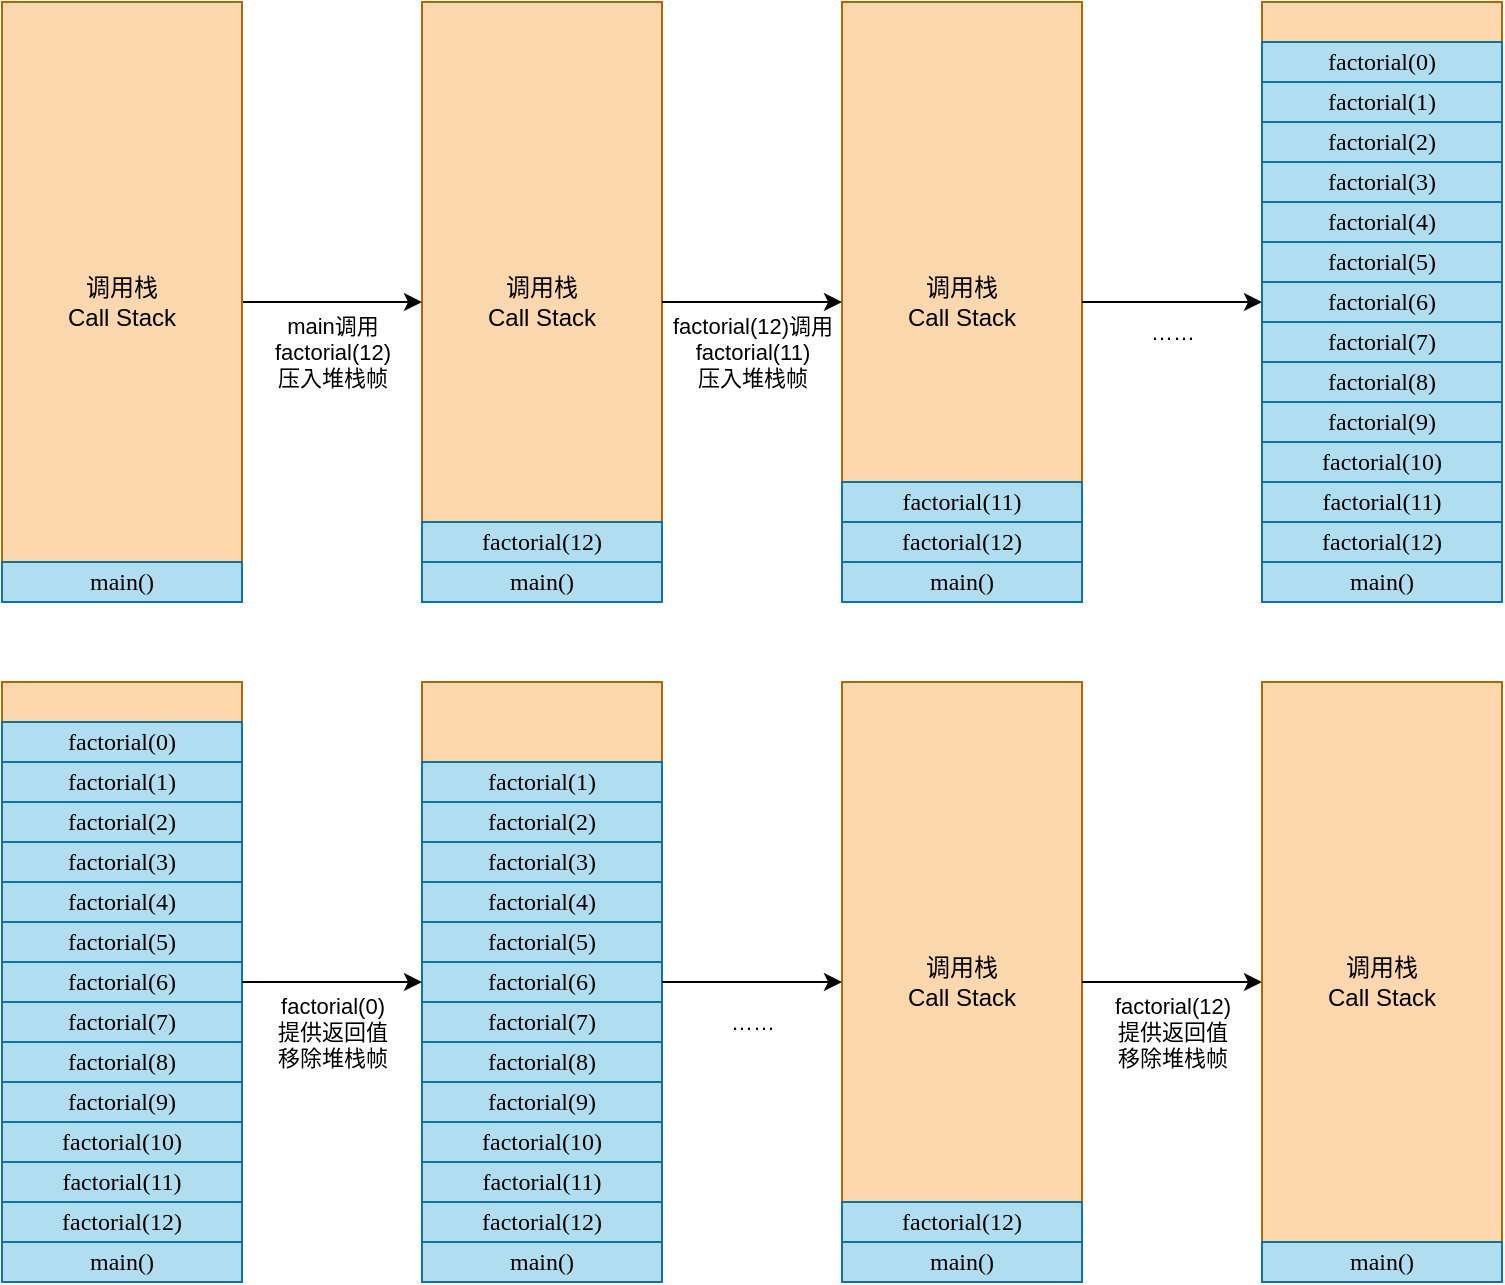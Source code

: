 <mxfile version="22.1.16" type="device">
  <diagram name="Page-1" id="gUvG4r4jfSp6b_kdzFB5">
    <mxGraphModel dx="752" dy="516" grid="1" gridSize="10" guides="1" tooltips="1" connect="1" arrows="1" fold="1" page="1" pageScale="1" pageWidth="850" pageHeight="1100" math="0" shadow="0">
      <root>
        <mxCell id="0" />
        <mxCell id="1" parent="0" />
        <mxCell id="ER6fGadgTy1CO4UheATH-53" value="调用栈&lt;br&gt;Call Stack" style="rounded=0;whiteSpace=wrap;html=1;fillColor=#fad7ac;strokeColor=#b46504;align=center;verticalAlign=middle;" parent="1" vertex="1">
          <mxGeometry x="470" y="360" width="120" height="300" as="geometry" />
        </mxCell>
        <mxCell id="ER6fGadgTy1CO4UheATH-52" value="调用栈&lt;br&gt;Call Stack" style="rounded=0;whiteSpace=wrap;html=1;fillColor=#fad7ac;strokeColor=#b46504;align=center;verticalAlign=middle;" parent="1" vertex="1">
          <mxGeometry x="260" y="360" width="120" height="300" as="geometry" />
        </mxCell>
        <mxCell id="ER6fGadgTy1CO4UheATH-40" value="&lt;font face=&quot;consolas&quot;&gt;main()&lt;/font&gt;" style="rounded=0;whiteSpace=wrap;html=1;fillColor=#b1ddf0;strokeColor=#10739e;" parent="1" vertex="1">
          <mxGeometry x="260" y="640" width="120" height="20" as="geometry" />
        </mxCell>
        <mxCell id="ER6fGadgTy1CO4UheATH-41" value="&lt;font face=&quot;consolas&quot;&gt;factorial(12)&lt;/font&gt;" style="rounded=0;whiteSpace=wrap;html=1;fillColor=#b1ddf0;strokeColor=#10739e;" parent="1" vertex="1">
          <mxGeometry x="260" y="620" width="120" height="20" as="geometry" />
        </mxCell>
        <mxCell id="ER6fGadgTy1CO4UheATH-45" value="" style="edgeStyle=orthogonalEdgeStyle;rounded=0;orthogonalLoop=1;jettySize=auto;html=1;" parent="1" source="ER6fGadgTy1CO4UheATH-43" target="ER6fGadgTy1CO4UheATH-52" edge="1">
          <mxGeometry relative="1" as="geometry">
            <mxPoint x="220" y="525" as="targetPoint" />
          </mxGeometry>
        </mxCell>
        <mxCell id="ER6fGadgTy1CO4UheATH-46" value="main调用&lt;br&gt;factorial(12)&lt;br&gt;压入堆栈帧" style="edgeLabel;html=1;align=center;verticalAlign=middle;resizable=0;points=[];" parent="ER6fGadgTy1CO4UheATH-45" vertex="1" connectable="0">
          <mxGeometry x="-0.014" relative="1" as="geometry">
            <mxPoint y="25" as="offset" />
          </mxGeometry>
        </mxCell>
        <mxCell id="ER6fGadgTy1CO4UheATH-43" value="调用栈&lt;br&gt;Call Stack" style="rounded=0;whiteSpace=wrap;html=1;fillColor=#fad7ac;strokeColor=#b46504;align=center;verticalAlign=middle;" parent="1" vertex="1">
          <mxGeometry x="50" y="360" width="120" height="300" as="geometry" />
        </mxCell>
        <mxCell id="ER6fGadgTy1CO4UheATH-44" value="&lt;font face=&quot;consolas&quot;&gt;main()&lt;/font&gt;" style="rounded=0;whiteSpace=wrap;html=1;fillColor=#b1ddf0;strokeColor=#10739e;" parent="1" vertex="1">
          <mxGeometry x="50" y="640" width="120" height="20" as="geometry" />
        </mxCell>
        <mxCell id="ER6fGadgTy1CO4UheATH-48" value="&lt;font face=&quot;consolas&quot;&gt;main()&lt;/font&gt;" style="rounded=0;whiteSpace=wrap;html=1;fillColor=#b1ddf0;strokeColor=#10739e;" parent="1" vertex="1">
          <mxGeometry x="470" y="640" width="120" height="20" as="geometry" />
        </mxCell>
        <mxCell id="ER6fGadgTy1CO4UheATH-49" value="&lt;font face=&quot;consolas&quot;&gt;factorial(12)&lt;/font&gt;" style="rounded=0;whiteSpace=wrap;html=1;fillColor=#b1ddf0;strokeColor=#10739e;" parent="1" vertex="1">
          <mxGeometry x="470" y="620" width="120" height="20" as="geometry" />
        </mxCell>
        <mxCell id="ER6fGadgTy1CO4UheATH-50" value="" style="edgeStyle=orthogonalEdgeStyle;rounded=0;orthogonalLoop=1;jettySize=auto;html=1;entryX=0;entryY=0.5;entryDx=0;entryDy=0;exitX=1;exitY=0.5;exitDx=0;exitDy=0;" parent="1" source="ER6fGadgTy1CO4UheATH-52" target="ER6fGadgTy1CO4UheATH-53" edge="1">
          <mxGeometry relative="1" as="geometry">
            <mxPoint x="380" y="525" as="sourcePoint" />
            <mxPoint x="460" y="525" as="targetPoint" />
          </mxGeometry>
        </mxCell>
        <mxCell id="ER6fGadgTy1CO4UheATH-51" value="factorial(12)调用&lt;br&gt;factorial(11)&lt;br&gt;压入堆栈帧" style="edgeLabel;html=1;align=center;verticalAlign=middle;resizable=0;points=[];" parent="ER6fGadgTy1CO4UheATH-50" vertex="1" connectable="0">
          <mxGeometry x="-0.014" relative="1" as="geometry">
            <mxPoint y="25" as="offset" />
          </mxGeometry>
        </mxCell>
        <mxCell id="ER6fGadgTy1CO4UheATH-54" value="&lt;font face=&quot;consolas&quot;&gt;factorial(11)&lt;/font&gt;" style="rounded=0;whiteSpace=wrap;html=1;fillColor=#b1ddf0;strokeColor=#10739e;" parent="1" vertex="1">
          <mxGeometry x="470" y="600" width="120" height="20" as="geometry" />
        </mxCell>
        <mxCell id="ER6fGadgTy1CO4UheATH-61" value="" style="edgeStyle=orthogonalEdgeStyle;rounded=0;orthogonalLoop=1;jettySize=auto;html=1;" parent="1" source="ER6fGadgTy1CO4UheATH-53" target="ER6fGadgTy1CO4UheATH-131" edge="1">
          <mxGeometry relative="1" as="geometry">
            <mxPoint x="630" y="525" as="sourcePoint" />
            <mxPoint x="680" y="510" as="targetPoint" />
          </mxGeometry>
        </mxCell>
        <mxCell id="ER6fGadgTy1CO4UheATH-62" value="……" style="edgeLabel;html=1;align=center;verticalAlign=middle;resizable=0;points=[];" parent="ER6fGadgTy1CO4UheATH-61" vertex="1" connectable="0">
          <mxGeometry x="-0.014" relative="1" as="geometry">
            <mxPoint y="15" as="offset" />
          </mxGeometry>
        </mxCell>
        <mxCell id="ER6fGadgTy1CO4UheATH-75" value="调用栈&lt;br&gt;Call Stack" style="rounded=0;whiteSpace=wrap;html=1;fillColor=#fad7ac;strokeColor=#b46504;align=center;verticalAlign=middle;" parent="1" vertex="1">
          <mxGeometry x="50" y="700" width="120" height="300" as="geometry" />
        </mxCell>
        <mxCell id="ER6fGadgTy1CO4UheATH-76" value="&lt;font face=&quot;consolas&quot;&gt;main()&lt;/font&gt;" style="rounded=0;whiteSpace=wrap;html=1;fillColor=#b1ddf0;strokeColor=#10739e;" parent="1" vertex="1">
          <mxGeometry x="50" y="980" width="120" height="20" as="geometry" />
        </mxCell>
        <mxCell id="ER6fGadgTy1CO4UheATH-77" value="&lt;font face=&quot;consolas&quot;&gt;factorial(12)&lt;/font&gt;" style="rounded=0;whiteSpace=wrap;html=1;fillColor=#b1ddf0;strokeColor=#10739e;" parent="1" vertex="1">
          <mxGeometry x="50" y="960" width="120" height="20" as="geometry" />
        </mxCell>
        <mxCell id="ER6fGadgTy1CO4UheATH-78" value="&lt;font face=&quot;consolas&quot;&gt;factorial(11)&lt;/font&gt;" style="rounded=0;whiteSpace=wrap;html=1;fillColor=#b1ddf0;strokeColor=#10739e;" parent="1" vertex="1">
          <mxGeometry x="50" y="940" width="120" height="20" as="geometry" />
        </mxCell>
        <mxCell id="ER6fGadgTy1CO4UheATH-79" value="&lt;font face=&quot;consolas&quot;&gt;factorial(10)&lt;/font&gt;" style="rounded=0;whiteSpace=wrap;html=1;fillColor=#b1ddf0;strokeColor=#10739e;" parent="1" vertex="1">
          <mxGeometry x="50" y="920" width="120" height="20" as="geometry" />
        </mxCell>
        <mxCell id="ER6fGadgTy1CO4UheATH-80" value="&lt;font face=&quot;consolas&quot;&gt;factorial(9)&lt;/font&gt;" style="rounded=0;whiteSpace=wrap;html=1;fillColor=#b1ddf0;strokeColor=#10739e;" parent="1" vertex="1">
          <mxGeometry x="50" y="900" width="120" height="20" as="geometry" />
        </mxCell>
        <mxCell id="ER6fGadgTy1CO4UheATH-81" value="&lt;font face=&quot;consolas&quot;&gt;factorial(8)&lt;/font&gt;" style="rounded=0;whiteSpace=wrap;html=1;fillColor=#b1ddf0;strokeColor=#10739e;" parent="1" vertex="1">
          <mxGeometry x="50" y="880" width="120" height="20" as="geometry" />
        </mxCell>
        <mxCell id="ER6fGadgTy1CO4UheATH-82" value="&lt;font face=&quot;consolas&quot;&gt;factorial(7)&lt;/font&gt;" style="rounded=0;whiteSpace=wrap;html=1;fillColor=#b1ddf0;strokeColor=#10739e;" parent="1" vertex="1">
          <mxGeometry x="50" y="860" width="120" height="20" as="geometry" />
        </mxCell>
        <mxCell id="ER6fGadgTy1CO4UheATH-83" value="&lt;font face=&quot;consolas&quot;&gt;factorial(6)&lt;/font&gt;" style="rounded=0;whiteSpace=wrap;html=1;fillColor=#b1ddf0;strokeColor=#10739e;" parent="1" vertex="1">
          <mxGeometry x="50" y="840" width="120" height="20" as="geometry" />
        </mxCell>
        <mxCell id="ER6fGadgTy1CO4UheATH-84" value="&lt;font face=&quot;consolas&quot;&gt;factorial(5)&lt;/font&gt;" style="rounded=0;whiteSpace=wrap;html=1;fillColor=#b1ddf0;strokeColor=#10739e;" parent="1" vertex="1">
          <mxGeometry x="50" y="820" width="120" height="20" as="geometry" />
        </mxCell>
        <mxCell id="ER6fGadgTy1CO4UheATH-85" value="&lt;font face=&quot;consolas&quot;&gt;factorial(4)&lt;/font&gt;" style="rounded=0;whiteSpace=wrap;html=1;fillColor=#b1ddf0;strokeColor=#10739e;" parent="1" vertex="1">
          <mxGeometry x="50" y="800" width="120" height="20" as="geometry" />
        </mxCell>
        <mxCell id="ER6fGadgTy1CO4UheATH-86" value="&lt;font face=&quot;consolas&quot;&gt;factorial(3)&lt;/font&gt;" style="rounded=0;whiteSpace=wrap;html=1;fillColor=#b1ddf0;strokeColor=#10739e;" parent="1" vertex="1">
          <mxGeometry x="50" y="780" width="120" height="20" as="geometry" />
        </mxCell>
        <mxCell id="ER6fGadgTy1CO4UheATH-87" value="&lt;font face=&quot;consolas&quot;&gt;factorial(2)&lt;/font&gt;" style="rounded=0;whiteSpace=wrap;html=1;fillColor=#b1ddf0;strokeColor=#10739e;" parent="1" vertex="1">
          <mxGeometry x="50" y="760" width="120" height="20" as="geometry" />
        </mxCell>
        <mxCell id="ER6fGadgTy1CO4UheATH-88" value="&lt;font face=&quot;consolas&quot;&gt;factorial(1)&lt;/font&gt;" style="rounded=0;whiteSpace=wrap;html=1;fillColor=#b1ddf0;strokeColor=#10739e;" parent="1" vertex="1">
          <mxGeometry x="50" y="740" width="120" height="20" as="geometry" />
        </mxCell>
        <mxCell id="ER6fGadgTy1CO4UheATH-89" value="&lt;font face=&quot;consolas&quot;&gt;factorial(0)&lt;/font&gt;" style="rounded=0;whiteSpace=wrap;html=1;fillColor=#b1ddf0;strokeColor=#10739e;" parent="1" vertex="1">
          <mxGeometry x="50" y="720" width="120" height="20" as="geometry" />
        </mxCell>
        <mxCell id="ER6fGadgTy1CO4UheATH-90" value="调用栈&lt;br&gt;Call Stack" style="rounded=0;whiteSpace=wrap;html=1;fillColor=#fad7ac;strokeColor=#b46504;align=center;verticalAlign=middle;" parent="1" vertex="1">
          <mxGeometry x="260" y="700" width="120" height="300" as="geometry" />
        </mxCell>
        <mxCell id="ER6fGadgTy1CO4UheATH-91" value="&lt;font face=&quot;consolas&quot;&gt;main()&lt;/font&gt;" style="rounded=0;whiteSpace=wrap;html=1;fillColor=#b1ddf0;strokeColor=#10739e;" parent="1" vertex="1">
          <mxGeometry x="260" y="980" width="120" height="20" as="geometry" />
        </mxCell>
        <mxCell id="ER6fGadgTy1CO4UheATH-92" value="&lt;font face=&quot;consolas&quot;&gt;factorial(12)&lt;/font&gt;" style="rounded=0;whiteSpace=wrap;html=1;fillColor=#b1ddf0;strokeColor=#10739e;" parent="1" vertex="1">
          <mxGeometry x="260" y="960" width="120" height="20" as="geometry" />
        </mxCell>
        <mxCell id="ER6fGadgTy1CO4UheATH-93" value="&lt;font face=&quot;consolas&quot;&gt;factorial(11)&lt;/font&gt;" style="rounded=0;whiteSpace=wrap;html=1;fillColor=#b1ddf0;strokeColor=#10739e;" parent="1" vertex="1">
          <mxGeometry x="260" y="940" width="120" height="20" as="geometry" />
        </mxCell>
        <mxCell id="ER6fGadgTy1CO4UheATH-94" value="&lt;font face=&quot;consolas&quot;&gt;factorial(10)&lt;/font&gt;" style="rounded=0;whiteSpace=wrap;html=1;fillColor=#b1ddf0;strokeColor=#10739e;" parent="1" vertex="1">
          <mxGeometry x="260" y="920" width="120" height="20" as="geometry" />
        </mxCell>
        <mxCell id="ER6fGadgTy1CO4UheATH-95" value="&lt;font face=&quot;consolas&quot;&gt;factorial(9)&lt;/font&gt;" style="rounded=0;whiteSpace=wrap;html=1;fillColor=#b1ddf0;strokeColor=#10739e;" parent="1" vertex="1">
          <mxGeometry x="260" y="900" width="120" height="20" as="geometry" />
        </mxCell>
        <mxCell id="ER6fGadgTy1CO4UheATH-96" value="&lt;font face=&quot;consolas&quot;&gt;factorial(8)&lt;/font&gt;" style="rounded=0;whiteSpace=wrap;html=1;fillColor=#b1ddf0;strokeColor=#10739e;" parent="1" vertex="1">
          <mxGeometry x="260" y="880" width="120" height="20" as="geometry" />
        </mxCell>
        <mxCell id="ER6fGadgTy1CO4UheATH-97" value="&lt;font face=&quot;consolas&quot;&gt;factorial(7)&lt;/font&gt;" style="rounded=0;whiteSpace=wrap;html=1;fillColor=#b1ddf0;strokeColor=#10739e;" parent="1" vertex="1">
          <mxGeometry x="260" y="860" width="120" height="20" as="geometry" />
        </mxCell>
        <mxCell id="ER6fGadgTy1CO4UheATH-98" value="&lt;font face=&quot;consolas&quot;&gt;factorial(6)&lt;/font&gt;" style="rounded=0;whiteSpace=wrap;html=1;fillColor=#b1ddf0;strokeColor=#10739e;" parent="1" vertex="1">
          <mxGeometry x="260" y="840" width="120" height="20" as="geometry" />
        </mxCell>
        <mxCell id="ER6fGadgTy1CO4UheATH-99" value="&lt;font face=&quot;consolas&quot;&gt;factorial(5)&lt;/font&gt;" style="rounded=0;whiteSpace=wrap;html=1;fillColor=#b1ddf0;strokeColor=#10739e;" parent="1" vertex="1">
          <mxGeometry x="260" y="820" width="120" height="20" as="geometry" />
        </mxCell>
        <mxCell id="ER6fGadgTy1CO4UheATH-100" value="&lt;font face=&quot;consolas&quot;&gt;factorial(4)&lt;/font&gt;" style="rounded=0;whiteSpace=wrap;html=1;fillColor=#b1ddf0;strokeColor=#10739e;" parent="1" vertex="1">
          <mxGeometry x="260" y="800" width="120" height="20" as="geometry" />
        </mxCell>
        <mxCell id="ER6fGadgTy1CO4UheATH-101" value="&lt;font face=&quot;consolas&quot;&gt;factorial(3)&lt;/font&gt;" style="rounded=0;whiteSpace=wrap;html=1;fillColor=#b1ddf0;strokeColor=#10739e;" parent="1" vertex="1">
          <mxGeometry x="260" y="780" width="120" height="20" as="geometry" />
        </mxCell>
        <mxCell id="ER6fGadgTy1CO4UheATH-102" value="&lt;font face=&quot;consolas&quot;&gt;factorial(2)&lt;/font&gt;" style="rounded=0;whiteSpace=wrap;html=1;fillColor=#b1ddf0;strokeColor=#10739e;" parent="1" vertex="1">
          <mxGeometry x="260" y="760" width="120" height="20" as="geometry" />
        </mxCell>
        <mxCell id="ER6fGadgTy1CO4UheATH-103" value="&lt;font face=&quot;consolas&quot;&gt;factorial(1)&lt;/font&gt;" style="rounded=0;whiteSpace=wrap;html=1;fillColor=#b1ddf0;strokeColor=#10739e;" parent="1" vertex="1">
          <mxGeometry x="260" y="740" width="120" height="20" as="geometry" />
        </mxCell>
        <mxCell id="ER6fGadgTy1CO4UheATH-107" value="" style="edgeStyle=orthogonalEdgeStyle;rounded=0;orthogonalLoop=1;jettySize=auto;html=1;" parent="1" source="ER6fGadgTy1CO4UheATH-75" target="ER6fGadgTy1CO4UheATH-90" edge="1">
          <mxGeometry relative="1" as="geometry">
            <mxPoint x="130" y="840" as="sourcePoint" />
            <mxPoint x="220" y="840" as="targetPoint" />
          </mxGeometry>
        </mxCell>
        <mxCell id="ER6fGadgTy1CO4UheATH-108" value="factorial(0)&lt;br&gt;提供返回值&lt;br&gt;移除堆栈帧" style="edgeLabel;html=1;align=center;verticalAlign=middle;resizable=0;points=[];" parent="ER6fGadgTy1CO4UheATH-107" vertex="1" connectable="0">
          <mxGeometry x="-0.014" relative="1" as="geometry">
            <mxPoint y="25" as="offset" />
          </mxGeometry>
        </mxCell>
        <mxCell id="ER6fGadgTy1CO4UheATH-110" value="调用栈&lt;br&gt;Call Stack" style="rounded=0;whiteSpace=wrap;html=1;fillColor=#fad7ac;strokeColor=#b46504;align=center;verticalAlign=middle;" parent="1" vertex="1">
          <mxGeometry x="470" y="700" width="120" height="300" as="geometry" />
        </mxCell>
        <mxCell id="ER6fGadgTy1CO4UheATH-111" value="&lt;font face=&quot;consolas&quot;&gt;main()&lt;/font&gt;" style="rounded=0;whiteSpace=wrap;html=1;fillColor=#b1ddf0;strokeColor=#10739e;" parent="1" vertex="1">
          <mxGeometry x="470" y="980" width="120" height="20" as="geometry" />
        </mxCell>
        <mxCell id="ER6fGadgTy1CO4UheATH-112" value="&lt;font face=&quot;consolas&quot;&gt;factorial(12)&lt;/font&gt;" style="rounded=0;whiteSpace=wrap;html=1;fillColor=#b1ddf0;strokeColor=#10739e;" parent="1" vertex="1">
          <mxGeometry x="470" y="960" width="120" height="20" as="geometry" />
        </mxCell>
        <mxCell id="ER6fGadgTy1CO4UheATH-124" value="" style="edgeStyle=orthogonalEdgeStyle;rounded=0;orthogonalLoop=1;jettySize=auto;html=1;" parent="1" source="ER6fGadgTy1CO4UheATH-90" target="ER6fGadgTy1CO4UheATH-110" edge="1">
          <mxGeometry relative="1" as="geometry">
            <mxPoint x="380" y="840" as="sourcePoint" />
            <mxPoint x="470" y="840" as="targetPoint" />
          </mxGeometry>
        </mxCell>
        <mxCell id="ER6fGadgTy1CO4UheATH-125" value="……" style="edgeLabel;html=1;align=center;verticalAlign=middle;resizable=0;points=[];" parent="ER6fGadgTy1CO4UheATH-124" vertex="1" connectable="0">
          <mxGeometry x="-0.014" relative="1" as="geometry">
            <mxPoint y="20" as="offset" />
          </mxGeometry>
        </mxCell>
        <mxCell id="ER6fGadgTy1CO4UheATH-126" value="" style="edgeStyle=orthogonalEdgeStyle;rounded=0;orthogonalLoop=1;jettySize=auto;html=1;" parent="1" source="ER6fGadgTy1CO4UheATH-110" target="ER6fGadgTy1CO4UheATH-128" edge="1">
          <mxGeometry relative="1" as="geometry">
            <mxPoint x="630" y="840" as="sourcePoint" />
            <mxPoint x="720" y="840" as="targetPoint" />
          </mxGeometry>
        </mxCell>
        <mxCell id="ER6fGadgTy1CO4UheATH-127" value="factorial(12)&lt;br&gt;提供返回值&lt;br&gt;移除堆栈帧" style="edgeLabel;html=1;align=center;verticalAlign=middle;resizable=0;points=[];" parent="ER6fGadgTy1CO4UheATH-126" vertex="1" connectable="0">
          <mxGeometry x="-0.014" relative="1" as="geometry">
            <mxPoint y="25" as="offset" />
          </mxGeometry>
        </mxCell>
        <mxCell id="ER6fGadgTy1CO4UheATH-128" value="调用栈&lt;br&gt;Call Stack" style="rounded=0;whiteSpace=wrap;html=1;fillColor=#fad7ac;strokeColor=#b46504;align=center;verticalAlign=middle;" parent="1" vertex="1">
          <mxGeometry x="680" y="700" width="120" height="300" as="geometry" />
        </mxCell>
        <mxCell id="ER6fGadgTy1CO4UheATH-129" value="&lt;font face=&quot;consolas&quot;&gt;main()&lt;/font&gt;" style="rounded=0;whiteSpace=wrap;html=1;fillColor=#b1ddf0;strokeColor=#10739e;" parent="1" vertex="1">
          <mxGeometry x="680" y="980" width="120" height="20" as="geometry" />
        </mxCell>
        <mxCell id="ER6fGadgTy1CO4UheATH-131" value="调用栈&lt;br&gt;Call Stack" style="rounded=0;whiteSpace=wrap;html=1;fillColor=#fad7ac;strokeColor=#b46504;align=center;verticalAlign=middle;" parent="1" vertex="1">
          <mxGeometry x="680" y="360" width="120" height="300" as="geometry" />
        </mxCell>
        <mxCell id="ER6fGadgTy1CO4UheATH-132" value="&lt;font face=&quot;consolas&quot;&gt;main()&lt;/font&gt;" style="rounded=0;whiteSpace=wrap;html=1;fillColor=#b1ddf0;strokeColor=#10739e;" parent="1" vertex="1">
          <mxGeometry x="680" y="640" width="120" height="20" as="geometry" />
        </mxCell>
        <mxCell id="ER6fGadgTy1CO4UheATH-133" value="&lt;font face=&quot;consolas&quot;&gt;factorial(12)&lt;/font&gt;" style="rounded=0;whiteSpace=wrap;html=1;fillColor=#b1ddf0;strokeColor=#10739e;" parent="1" vertex="1">
          <mxGeometry x="680" y="620" width="120" height="20" as="geometry" />
        </mxCell>
        <mxCell id="ER6fGadgTy1CO4UheATH-134" value="&lt;font face=&quot;consolas&quot;&gt;factorial(11)&lt;/font&gt;" style="rounded=0;whiteSpace=wrap;html=1;fillColor=#b1ddf0;strokeColor=#10739e;" parent="1" vertex="1">
          <mxGeometry x="680" y="600" width="120" height="20" as="geometry" />
        </mxCell>
        <mxCell id="ER6fGadgTy1CO4UheATH-135" value="&lt;font face=&quot;consolas&quot;&gt;factorial(10)&lt;/font&gt;" style="rounded=0;whiteSpace=wrap;html=1;fillColor=#b1ddf0;strokeColor=#10739e;" parent="1" vertex="1">
          <mxGeometry x="680" y="580" width="120" height="20" as="geometry" />
        </mxCell>
        <mxCell id="ER6fGadgTy1CO4UheATH-136" value="&lt;font face=&quot;consolas&quot;&gt;factorial(9)&lt;/font&gt;" style="rounded=0;whiteSpace=wrap;html=1;fillColor=#b1ddf0;strokeColor=#10739e;" parent="1" vertex="1">
          <mxGeometry x="680" y="560" width="120" height="20" as="geometry" />
        </mxCell>
        <mxCell id="ER6fGadgTy1CO4UheATH-137" value="&lt;font face=&quot;consolas&quot;&gt;factorial(8)&lt;/font&gt;" style="rounded=0;whiteSpace=wrap;html=1;fillColor=#b1ddf0;strokeColor=#10739e;" parent="1" vertex="1">
          <mxGeometry x="680" y="540" width="120" height="20" as="geometry" />
        </mxCell>
        <mxCell id="ER6fGadgTy1CO4UheATH-138" value="&lt;font face=&quot;consolas&quot;&gt;factorial(7)&lt;/font&gt;" style="rounded=0;whiteSpace=wrap;html=1;fillColor=#b1ddf0;strokeColor=#10739e;" parent="1" vertex="1">
          <mxGeometry x="680" y="520" width="120" height="20" as="geometry" />
        </mxCell>
        <mxCell id="ER6fGadgTy1CO4UheATH-139" value="&lt;font face=&quot;consolas&quot;&gt;factorial(6)&lt;/font&gt;" style="rounded=0;whiteSpace=wrap;html=1;fillColor=#b1ddf0;strokeColor=#10739e;" parent="1" vertex="1">
          <mxGeometry x="680" y="500" width="120" height="20" as="geometry" />
        </mxCell>
        <mxCell id="ER6fGadgTy1CO4UheATH-140" value="&lt;font face=&quot;consolas&quot;&gt;factorial(5)&lt;/font&gt;" style="rounded=0;whiteSpace=wrap;html=1;fillColor=#b1ddf0;strokeColor=#10739e;" parent="1" vertex="1">
          <mxGeometry x="680" y="480" width="120" height="20" as="geometry" />
        </mxCell>
        <mxCell id="ER6fGadgTy1CO4UheATH-141" value="&lt;font face=&quot;consolas&quot;&gt;factorial(4)&lt;/font&gt;" style="rounded=0;whiteSpace=wrap;html=1;fillColor=#b1ddf0;strokeColor=#10739e;" parent="1" vertex="1">
          <mxGeometry x="680" y="460" width="120" height="20" as="geometry" />
        </mxCell>
        <mxCell id="ER6fGadgTy1CO4UheATH-142" value="&lt;font face=&quot;consolas&quot;&gt;factorial(3)&lt;/font&gt;" style="rounded=0;whiteSpace=wrap;html=1;fillColor=#b1ddf0;strokeColor=#10739e;" parent="1" vertex="1">
          <mxGeometry x="680" y="440" width="120" height="20" as="geometry" />
        </mxCell>
        <mxCell id="ER6fGadgTy1CO4UheATH-143" value="&lt;font face=&quot;consolas&quot;&gt;factorial(2)&lt;/font&gt;" style="rounded=0;whiteSpace=wrap;html=1;fillColor=#b1ddf0;strokeColor=#10739e;" parent="1" vertex="1">
          <mxGeometry x="680" y="420" width="120" height="20" as="geometry" />
        </mxCell>
        <mxCell id="ER6fGadgTy1CO4UheATH-144" value="&lt;font face=&quot;consolas&quot;&gt;factorial(1)&lt;/font&gt;" style="rounded=0;whiteSpace=wrap;html=1;fillColor=#b1ddf0;strokeColor=#10739e;" parent="1" vertex="1">
          <mxGeometry x="680" y="400" width="120" height="20" as="geometry" />
        </mxCell>
        <mxCell id="ER6fGadgTy1CO4UheATH-145" value="&lt;font face=&quot;consolas&quot;&gt;factorial(0)&lt;/font&gt;" style="rounded=0;whiteSpace=wrap;html=1;fillColor=#b1ddf0;strokeColor=#10739e;" parent="1" vertex="1">
          <mxGeometry x="680" y="380" width="120" height="20" as="geometry" />
        </mxCell>
      </root>
    </mxGraphModel>
  </diagram>
</mxfile>
